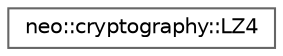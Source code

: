 digraph "Graphical Class Hierarchy"
{
 // LATEX_PDF_SIZE
  bgcolor="transparent";
  edge [fontname=Helvetica,fontsize=10,labelfontname=Helvetica,labelfontsize=10];
  node [fontname=Helvetica,fontsize=10,shape=box,height=0.2,width=0.4];
  rankdir="LR";
  Node0 [id="Node000000",label="neo::cryptography::LZ4",height=0.2,width=0.4,color="grey40", fillcolor="white", style="filled",URL="$classneo_1_1cryptography_1_1_l_z4.html",tooltip=" "];
}
